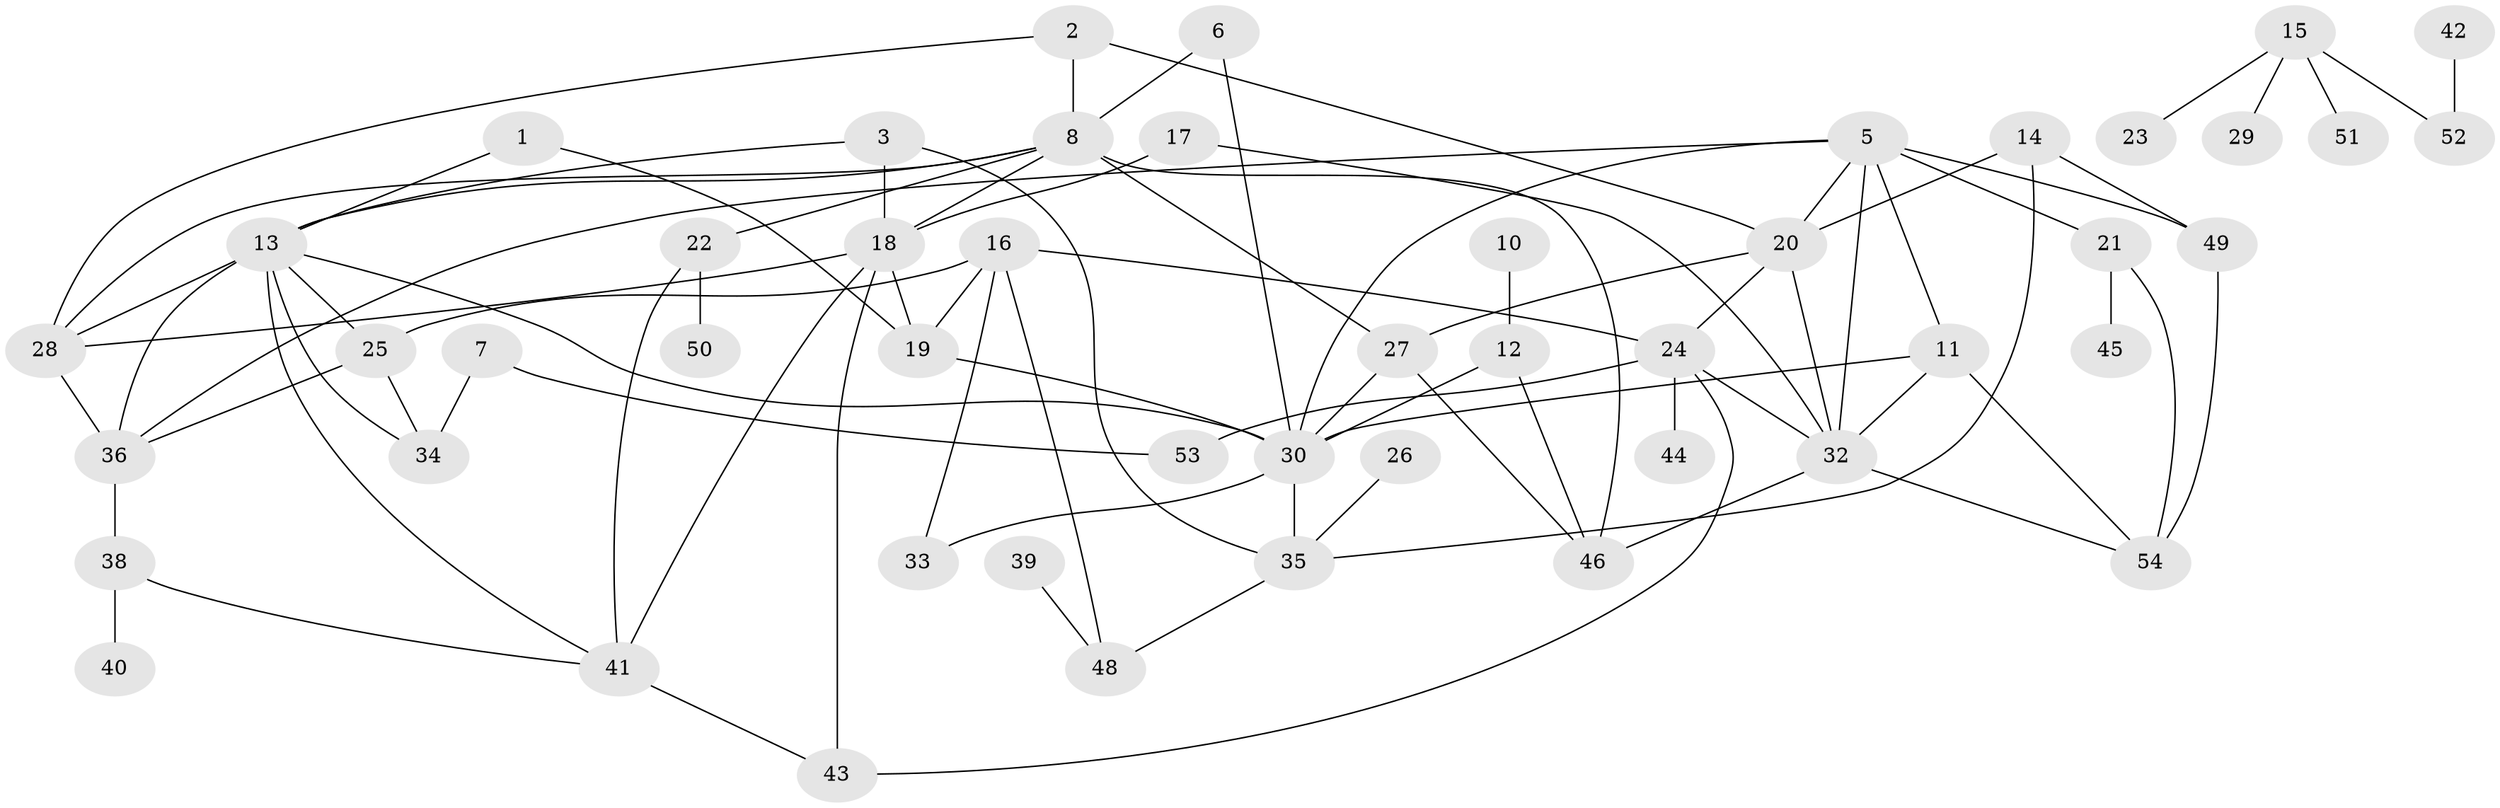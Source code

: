 // original degree distribution, {1: 0.22429906542056074, 3: 0.21495327102803738, 0: 0.04672897196261682, 5: 0.06542056074766354, 4: 0.14953271028037382, 2: 0.22429906542056074, 6: 0.07476635514018691}
// Generated by graph-tools (version 1.1) at 2025/48/03/04/25 22:48:29]
// undirected, 49 vertices, 85 edges
graph export_dot {
  node [color=gray90,style=filled];
  1;
  2;
  3;
  5;
  6;
  7;
  8;
  10;
  11;
  12;
  13;
  14;
  15;
  16;
  17;
  18;
  19;
  20;
  21;
  22;
  23;
  24;
  25;
  26;
  27;
  28;
  29;
  30;
  32;
  33;
  34;
  35;
  36;
  38;
  39;
  40;
  41;
  42;
  43;
  44;
  45;
  46;
  48;
  49;
  50;
  51;
  52;
  53;
  54;
  1 -- 13 [weight=1.0];
  1 -- 19 [weight=1.0];
  2 -- 8 [weight=1.0];
  2 -- 20 [weight=1.0];
  2 -- 28 [weight=1.0];
  3 -- 13 [weight=1.0];
  3 -- 18 [weight=1.0];
  3 -- 35 [weight=1.0];
  5 -- 11 [weight=1.0];
  5 -- 20 [weight=1.0];
  5 -- 21 [weight=1.0];
  5 -- 30 [weight=1.0];
  5 -- 32 [weight=1.0];
  5 -- 36 [weight=1.0];
  5 -- 49 [weight=1.0];
  6 -- 8 [weight=1.0];
  6 -- 30 [weight=1.0];
  7 -- 34 [weight=2.0];
  7 -- 53 [weight=1.0];
  8 -- 13 [weight=1.0];
  8 -- 18 [weight=1.0];
  8 -- 22 [weight=2.0];
  8 -- 27 [weight=2.0];
  8 -- 28 [weight=1.0];
  8 -- 46 [weight=3.0];
  10 -- 12 [weight=1.0];
  11 -- 30 [weight=1.0];
  11 -- 32 [weight=1.0];
  11 -- 54 [weight=1.0];
  12 -- 30 [weight=1.0];
  12 -- 46 [weight=1.0];
  13 -- 25 [weight=1.0];
  13 -- 28 [weight=1.0];
  13 -- 30 [weight=1.0];
  13 -- 34 [weight=1.0];
  13 -- 36 [weight=1.0];
  13 -- 41 [weight=1.0];
  14 -- 20 [weight=1.0];
  14 -- 35 [weight=1.0];
  14 -- 49 [weight=1.0];
  15 -- 23 [weight=1.0];
  15 -- 29 [weight=1.0];
  15 -- 51 [weight=1.0];
  15 -- 52 [weight=1.0];
  16 -- 19 [weight=1.0];
  16 -- 24 [weight=1.0];
  16 -- 25 [weight=1.0];
  16 -- 33 [weight=1.0];
  16 -- 48 [weight=1.0];
  17 -- 18 [weight=1.0];
  17 -- 32 [weight=1.0];
  18 -- 19 [weight=1.0];
  18 -- 28 [weight=1.0];
  18 -- 41 [weight=1.0];
  18 -- 43 [weight=1.0];
  19 -- 30 [weight=1.0];
  20 -- 24 [weight=1.0];
  20 -- 27 [weight=1.0];
  20 -- 32 [weight=1.0];
  21 -- 45 [weight=1.0];
  21 -- 54 [weight=1.0];
  22 -- 41 [weight=2.0];
  22 -- 50 [weight=1.0];
  24 -- 32 [weight=1.0];
  24 -- 43 [weight=1.0];
  24 -- 44 [weight=1.0];
  24 -- 53 [weight=1.0];
  25 -- 34 [weight=1.0];
  25 -- 36 [weight=1.0];
  26 -- 35 [weight=1.0];
  27 -- 30 [weight=1.0];
  27 -- 46 [weight=1.0];
  28 -- 36 [weight=1.0];
  30 -- 33 [weight=1.0];
  30 -- 35 [weight=1.0];
  32 -- 46 [weight=1.0];
  32 -- 54 [weight=1.0];
  35 -- 48 [weight=1.0];
  36 -- 38 [weight=1.0];
  38 -- 40 [weight=1.0];
  38 -- 41 [weight=1.0];
  39 -- 48 [weight=1.0];
  41 -- 43 [weight=1.0];
  42 -- 52 [weight=1.0];
  49 -- 54 [weight=1.0];
}
